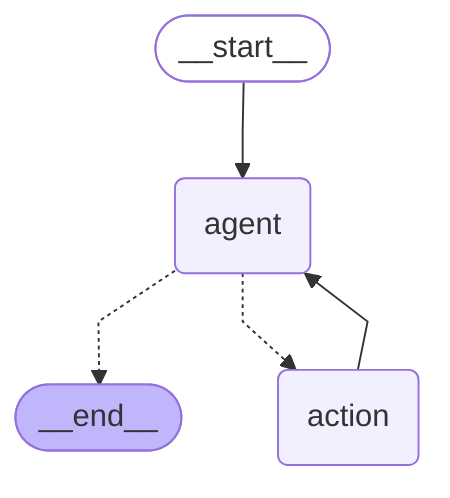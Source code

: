 ---
config:
  theme: default
  flowchart:
    curve: linear
---
graph TD;
	__start__([<p>__start__</p>]):::first
	agent(agent)
	action(action)
	__end__([<p>__end__</p>]):::last
	__start__ --> agent;
	action --> agent;
	agent -.-> __end__;
	agent -.-> action;
	classDef default fill:#f2f0ff,line-height:1.2
	classDef first fill-opacity:0
	classDef last fill:#bfb6fc